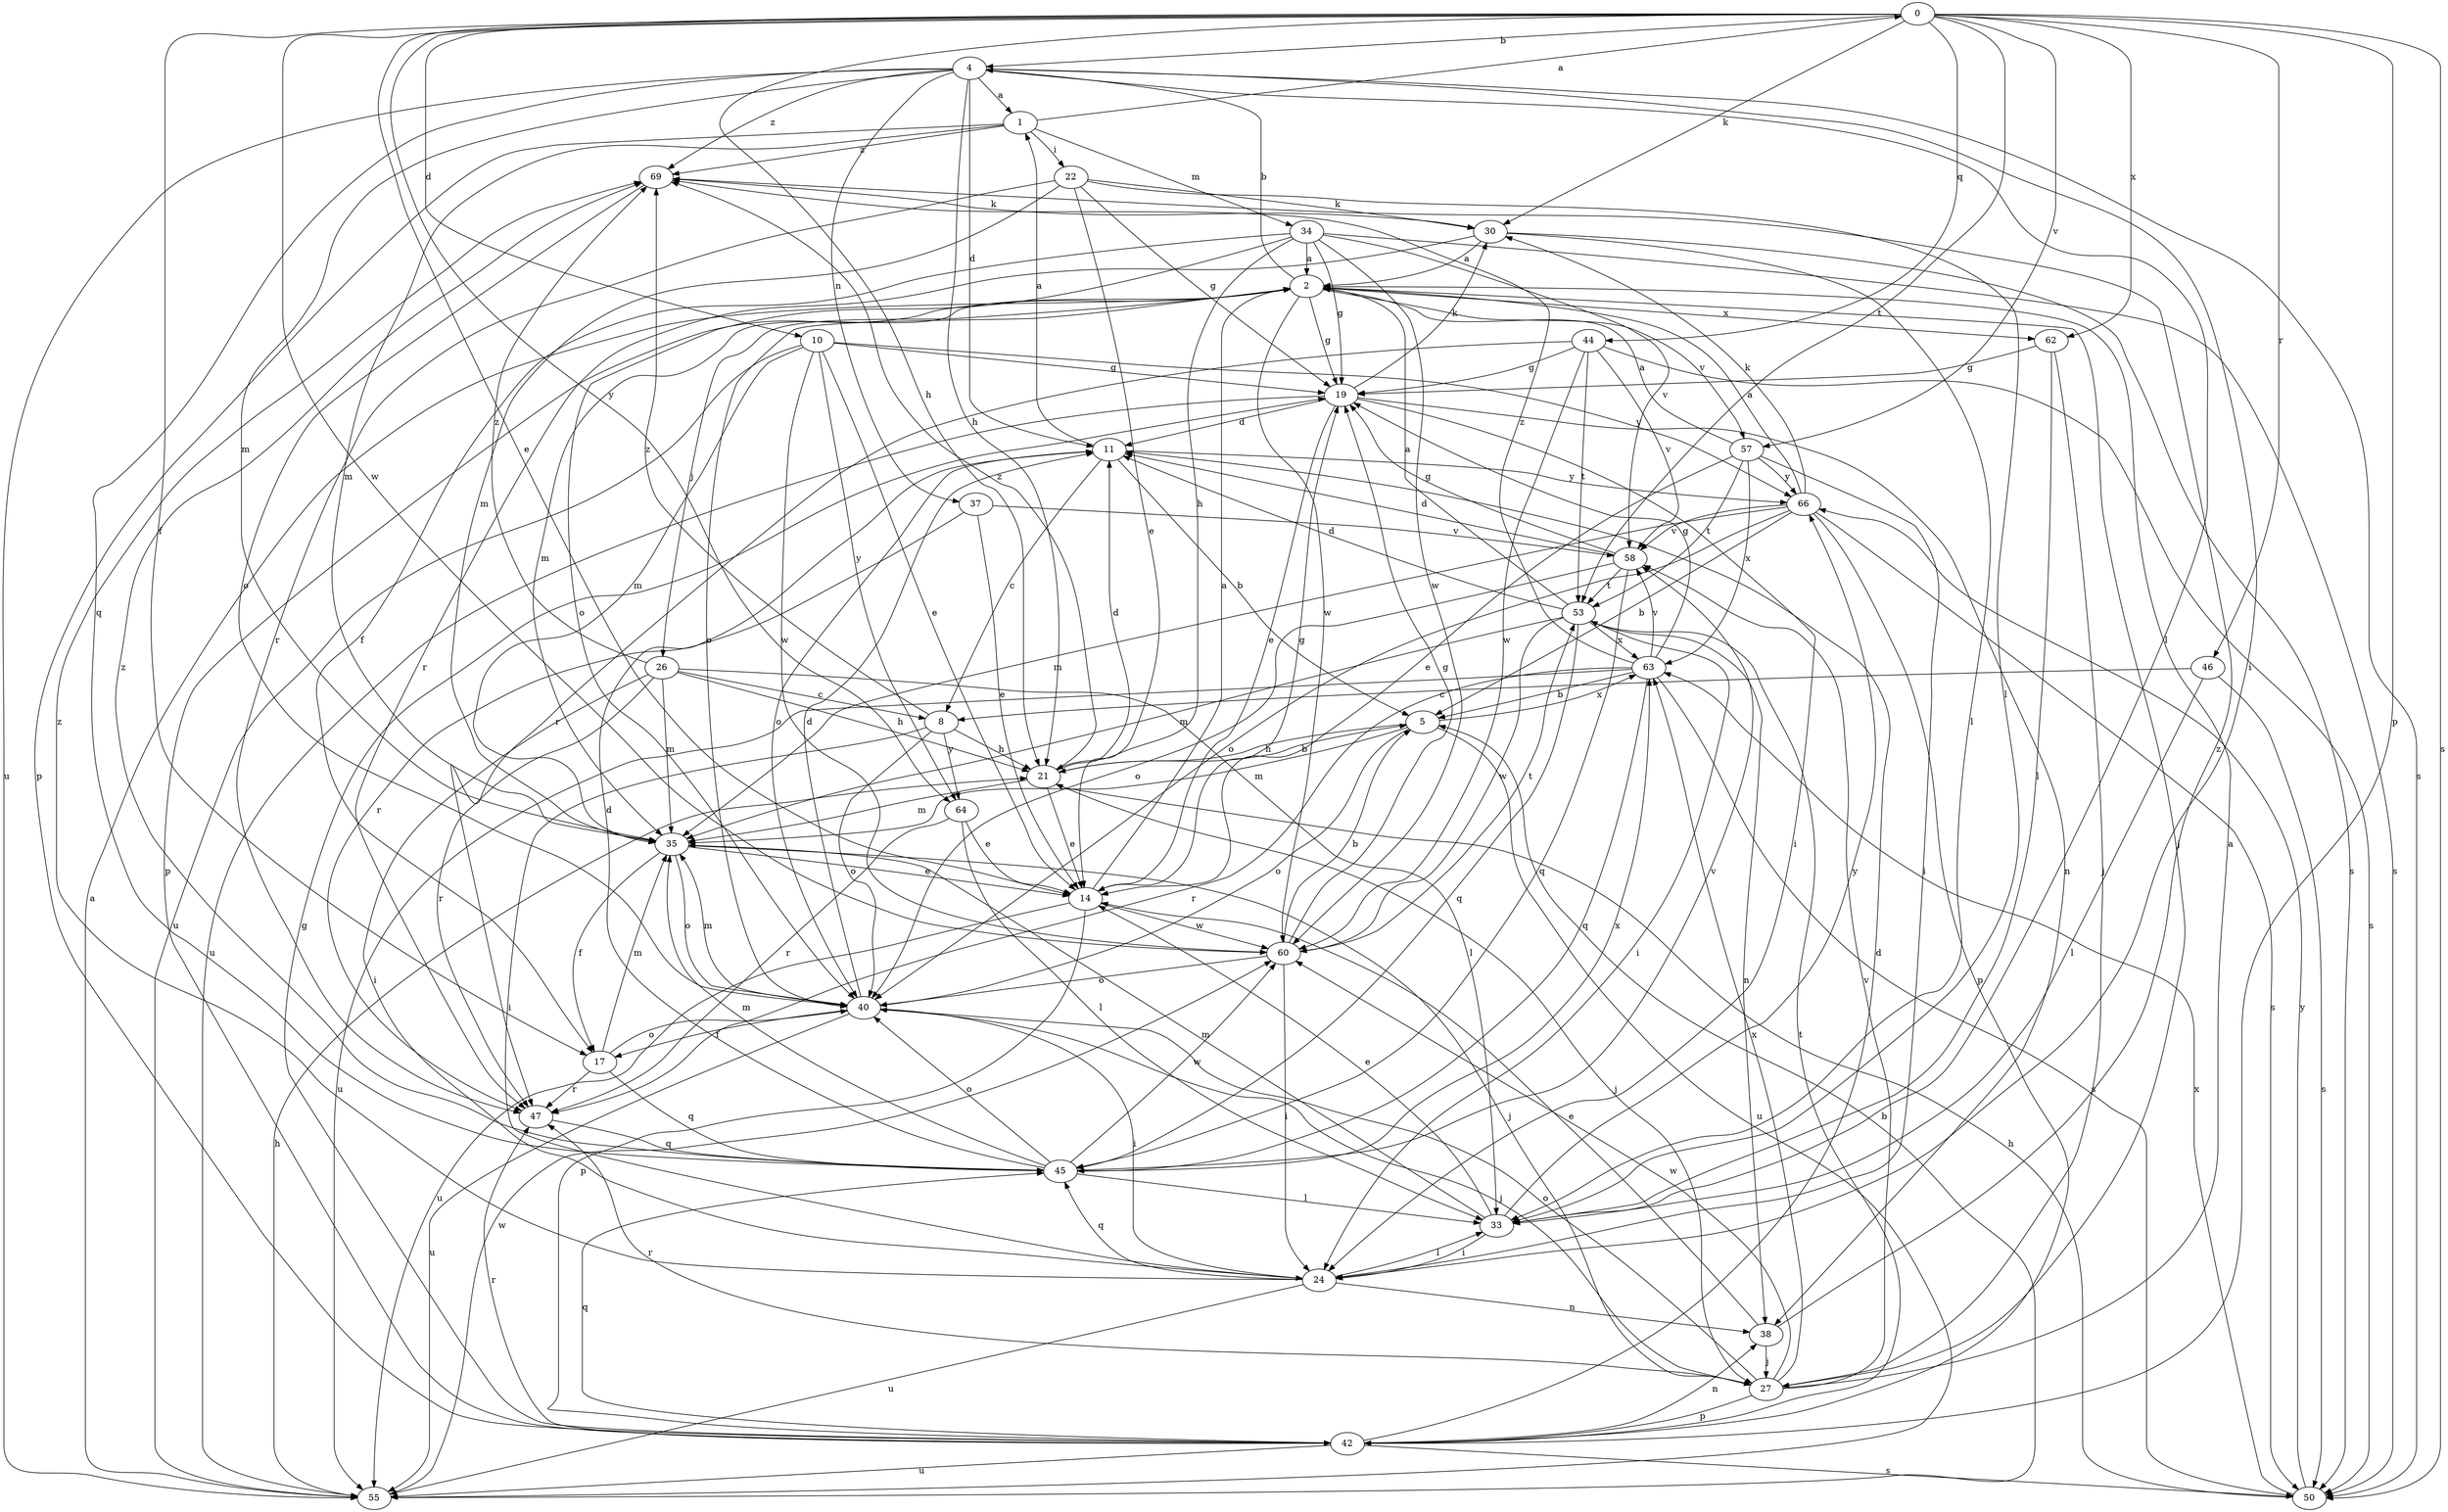 strict digraph  {
0;
1;
2;
4;
5;
8;
10;
11;
14;
17;
19;
21;
22;
24;
26;
27;
30;
33;
34;
35;
37;
38;
40;
42;
44;
45;
46;
47;
50;
53;
55;
57;
58;
60;
62;
63;
64;
66;
69;
0 -> 4  [label=b];
0 -> 10  [label=d];
0 -> 14  [label=e];
0 -> 17  [label=f];
0 -> 21  [label=h];
0 -> 30  [label=k];
0 -> 42  [label=p];
0 -> 44  [label=q];
0 -> 46  [label=r];
0 -> 50  [label=s];
0 -> 53  [label=t];
0 -> 57  [label=v];
0 -> 60  [label=w];
0 -> 62  [label=x];
0 -> 64  [label=y];
1 -> 0  [label=a];
1 -> 22  [label=i];
1 -> 34  [label=m];
1 -> 35  [label=m];
1 -> 42  [label=p];
1 -> 69  [label=z];
2 -> 4  [label=b];
2 -> 19  [label=g];
2 -> 26  [label=j];
2 -> 27  [label=j];
2 -> 35  [label=m];
2 -> 40  [label=o];
2 -> 42  [label=p];
2 -> 57  [label=v];
2 -> 60  [label=w];
2 -> 62  [label=x];
4 -> 1  [label=a];
4 -> 11  [label=d];
4 -> 21  [label=h];
4 -> 24  [label=i];
4 -> 33  [label=l];
4 -> 35  [label=m];
4 -> 37  [label=n];
4 -> 45  [label=q];
4 -> 50  [label=s];
4 -> 55  [label=u];
4 -> 69  [label=z];
5 -> 21  [label=h];
5 -> 35  [label=m];
5 -> 40  [label=o];
5 -> 55  [label=u];
5 -> 63  [label=x];
8 -> 21  [label=h];
8 -> 24  [label=i];
8 -> 40  [label=o];
8 -> 64  [label=y];
8 -> 69  [label=z];
10 -> 14  [label=e];
10 -> 19  [label=g];
10 -> 35  [label=m];
10 -> 55  [label=u];
10 -> 60  [label=w];
10 -> 64  [label=y];
10 -> 66  [label=y];
11 -> 1  [label=a];
11 -> 5  [label=b];
11 -> 8  [label=c];
11 -> 40  [label=o];
11 -> 66  [label=y];
14 -> 2  [label=a];
14 -> 19  [label=g];
14 -> 42  [label=p];
14 -> 55  [label=u];
14 -> 60  [label=w];
17 -> 35  [label=m];
17 -> 40  [label=o];
17 -> 45  [label=q];
17 -> 47  [label=r];
19 -> 11  [label=d];
19 -> 14  [label=e];
19 -> 24  [label=i];
19 -> 30  [label=k];
19 -> 38  [label=n];
19 -> 55  [label=u];
21 -> 5  [label=b];
21 -> 11  [label=d];
21 -> 14  [label=e];
21 -> 27  [label=j];
21 -> 35  [label=m];
21 -> 69  [label=z];
22 -> 14  [label=e];
22 -> 19  [label=g];
22 -> 30  [label=k];
22 -> 33  [label=l];
22 -> 35  [label=m];
22 -> 47  [label=r];
24 -> 33  [label=l];
24 -> 38  [label=n];
24 -> 45  [label=q];
24 -> 55  [label=u];
24 -> 69  [label=z];
26 -> 8  [label=c];
26 -> 21  [label=h];
26 -> 24  [label=i];
26 -> 33  [label=l];
26 -> 35  [label=m];
26 -> 47  [label=r];
26 -> 69  [label=z];
27 -> 2  [label=a];
27 -> 40  [label=o];
27 -> 42  [label=p];
27 -> 47  [label=r];
27 -> 58  [label=v];
27 -> 60  [label=w];
27 -> 63  [label=x];
30 -> 2  [label=a];
30 -> 33  [label=l];
30 -> 47  [label=r];
30 -> 50  [label=s];
33 -> 14  [label=e];
33 -> 24  [label=i];
33 -> 35  [label=m];
33 -> 66  [label=y];
34 -> 2  [label=a];
34 -> 17  [label=f];
34 -> 19  [label=g];
34 -> 21  [label=h];
34 -> 40  [label=o];
34 -> 50  [label=s];
34 -> 58  [label=v];
34 -> 60  [label=w];
35 -> 14  [label=e];
35 -> 17  [label=f];
35 -> 27  [label=j];
35 -> 40  [label=o];
37 -> 14  [label=e];
37 -> 47  [label=r];
37 -> 58  [label=v];
38 -> 14  [label=e];
38 -> 27  [label=j];
38 -> 69  [label=z];
40 -> 11  [label=d];
40 -> 17  [label=f];
40 -> 24  [label=i];
40 -> 27  [label=j];
40 -> 35  [label=m];
40 -> 55  [label=u];
42 -> 11  [label=d];
42 -> 19  [label=g];
42 -> 38  [label=n];
42 -> 45  [label=q];
42 -> 47  [label=r];
42 -> 50  [label=s];
42 -> 53  [label=t];
42 -> 55  [label=u];
44 -> 19  [label=g];
44 -> 47  [label=r];
44 -> 50  [label=s];
44 -> 53  [label=t];
44 -> 58  [label=v];
44 -> 60  [label=w];
45 -> 11  [label=d];
45 -> 33  [label=l];
45 -> 35  [label=m];
45 -> 40  [label=o];
45 -> 58  [label=v];
45 -> 60  [label=w];
45 -> 63  [label=x];
45 -> 69  [label=z];
46 -> 8  [label=c];
46 -> 33  [label=l];
46 -> 50  [label=s];
47 -> 45  [label=q];
50 -> 21  [label=h];
50 -> 63  [label=x];
50 -> 66  [label=y];
53 -> 2  [label=a];
53 -> 11  [label=d];
53 -> 24  [label=i];
53 -> 35  [label=m];
53 -> 38  [label=n];
53 -> 45  [label=q];
53 -> 60  [label=w];
53 -> 63  [label=x];
55 -> 2  [label=a];
55 -> 5  [label=b];
55 -> 21  [label=h];
55 -> 60  [label=w];
57 -> 2  [label=a];
57 -> 14  [label=e];
57 -> 24  [label=i];
57 -> 53  [label=t];
57 -> 63  [label=x];
57 -> 66  [label=y];
58 -> 11  [label=d];
58 -> 19  [label=g];
58 -> 40  [label=o];
58 -> 45  [label=q];
58 -> 53  [label=t];
60 -> 5  [label=b];
60 -> 19  [label=g];
60 -> 24  [label=i];
60 -> 40  [label=o];
60 -> 53  [label=t];
62 -> 19  [label=g];
62 -> 27  [label=j];
62 -> 33  [label=l];
63 -> 5  [label=b];
63 -> 19  [label=g];
63 -> 45  [label=q];
63 -> 47  [label=r];
63 -> 50  [label=s];
63 -> 55  [label=u];
63 -> 58  [label=v];
63 -> 69  [label=z];
64 -> 14  [label=e];
64 -> 33  [label=l];
64 -> 47  [label=r];
66 -> 2  [label=a];
66 -> 5  [label=b];
66 -> 30  [label=k];
66 -> 35  [label=m];
66 -> 40  [label=o];
66 -> 42  [label=p];
66 -> 50  [label=s];
66 -> 58  [label=v];
69 -> 30  [label=k];
69 -> 40  [label=o];
}
